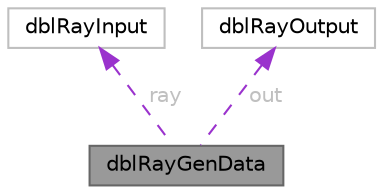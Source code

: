 digraph "dblRayGenData"
{
 // LATEX_PDF_SIZE
  bgcolor="transparent";
  edge [fontname=Helvetica,fontsize=10,labelfontname=Helvetica,labelfontsize=10];
  node [fontname=Helvetica,fontsize=10,shape=box,height=0.2,width=0.4];
  Node1 [id="Node000001",label="dblRayGenData",height=0.2,width=0.4,color="gray40", fillcolor="grey60", style="filled", fontcolor="black",tooltip=" "];
  Node2 -> Node1 [id="edge1_Node000001_Node000002",dir="back",color="darkorchid3",style="dashed",tooltip=" ",label=" ray",fontcolor="grey" ];
  Node2 [id="Node000002",label="dblRayInput",height=0.2,width=0.4,color="grey75", fillcolor="white", style="filled",URL="$structdblRayInput.html",tooltip=" "];
  Node3 -> Node1 [id="edge2_Node000001_Node000003",dir="back",color="darkorchid3",style="dashed",tooltip=" ",label=" out",fontcolor="grey" ];
  Node3 [id="Node000003",label="dblRayOutput",height=0.2,width=0.4,color="grey75", fillcolor="white", style="filled",URL="$structdblRayOutput.html",tooltip=" "];
}
